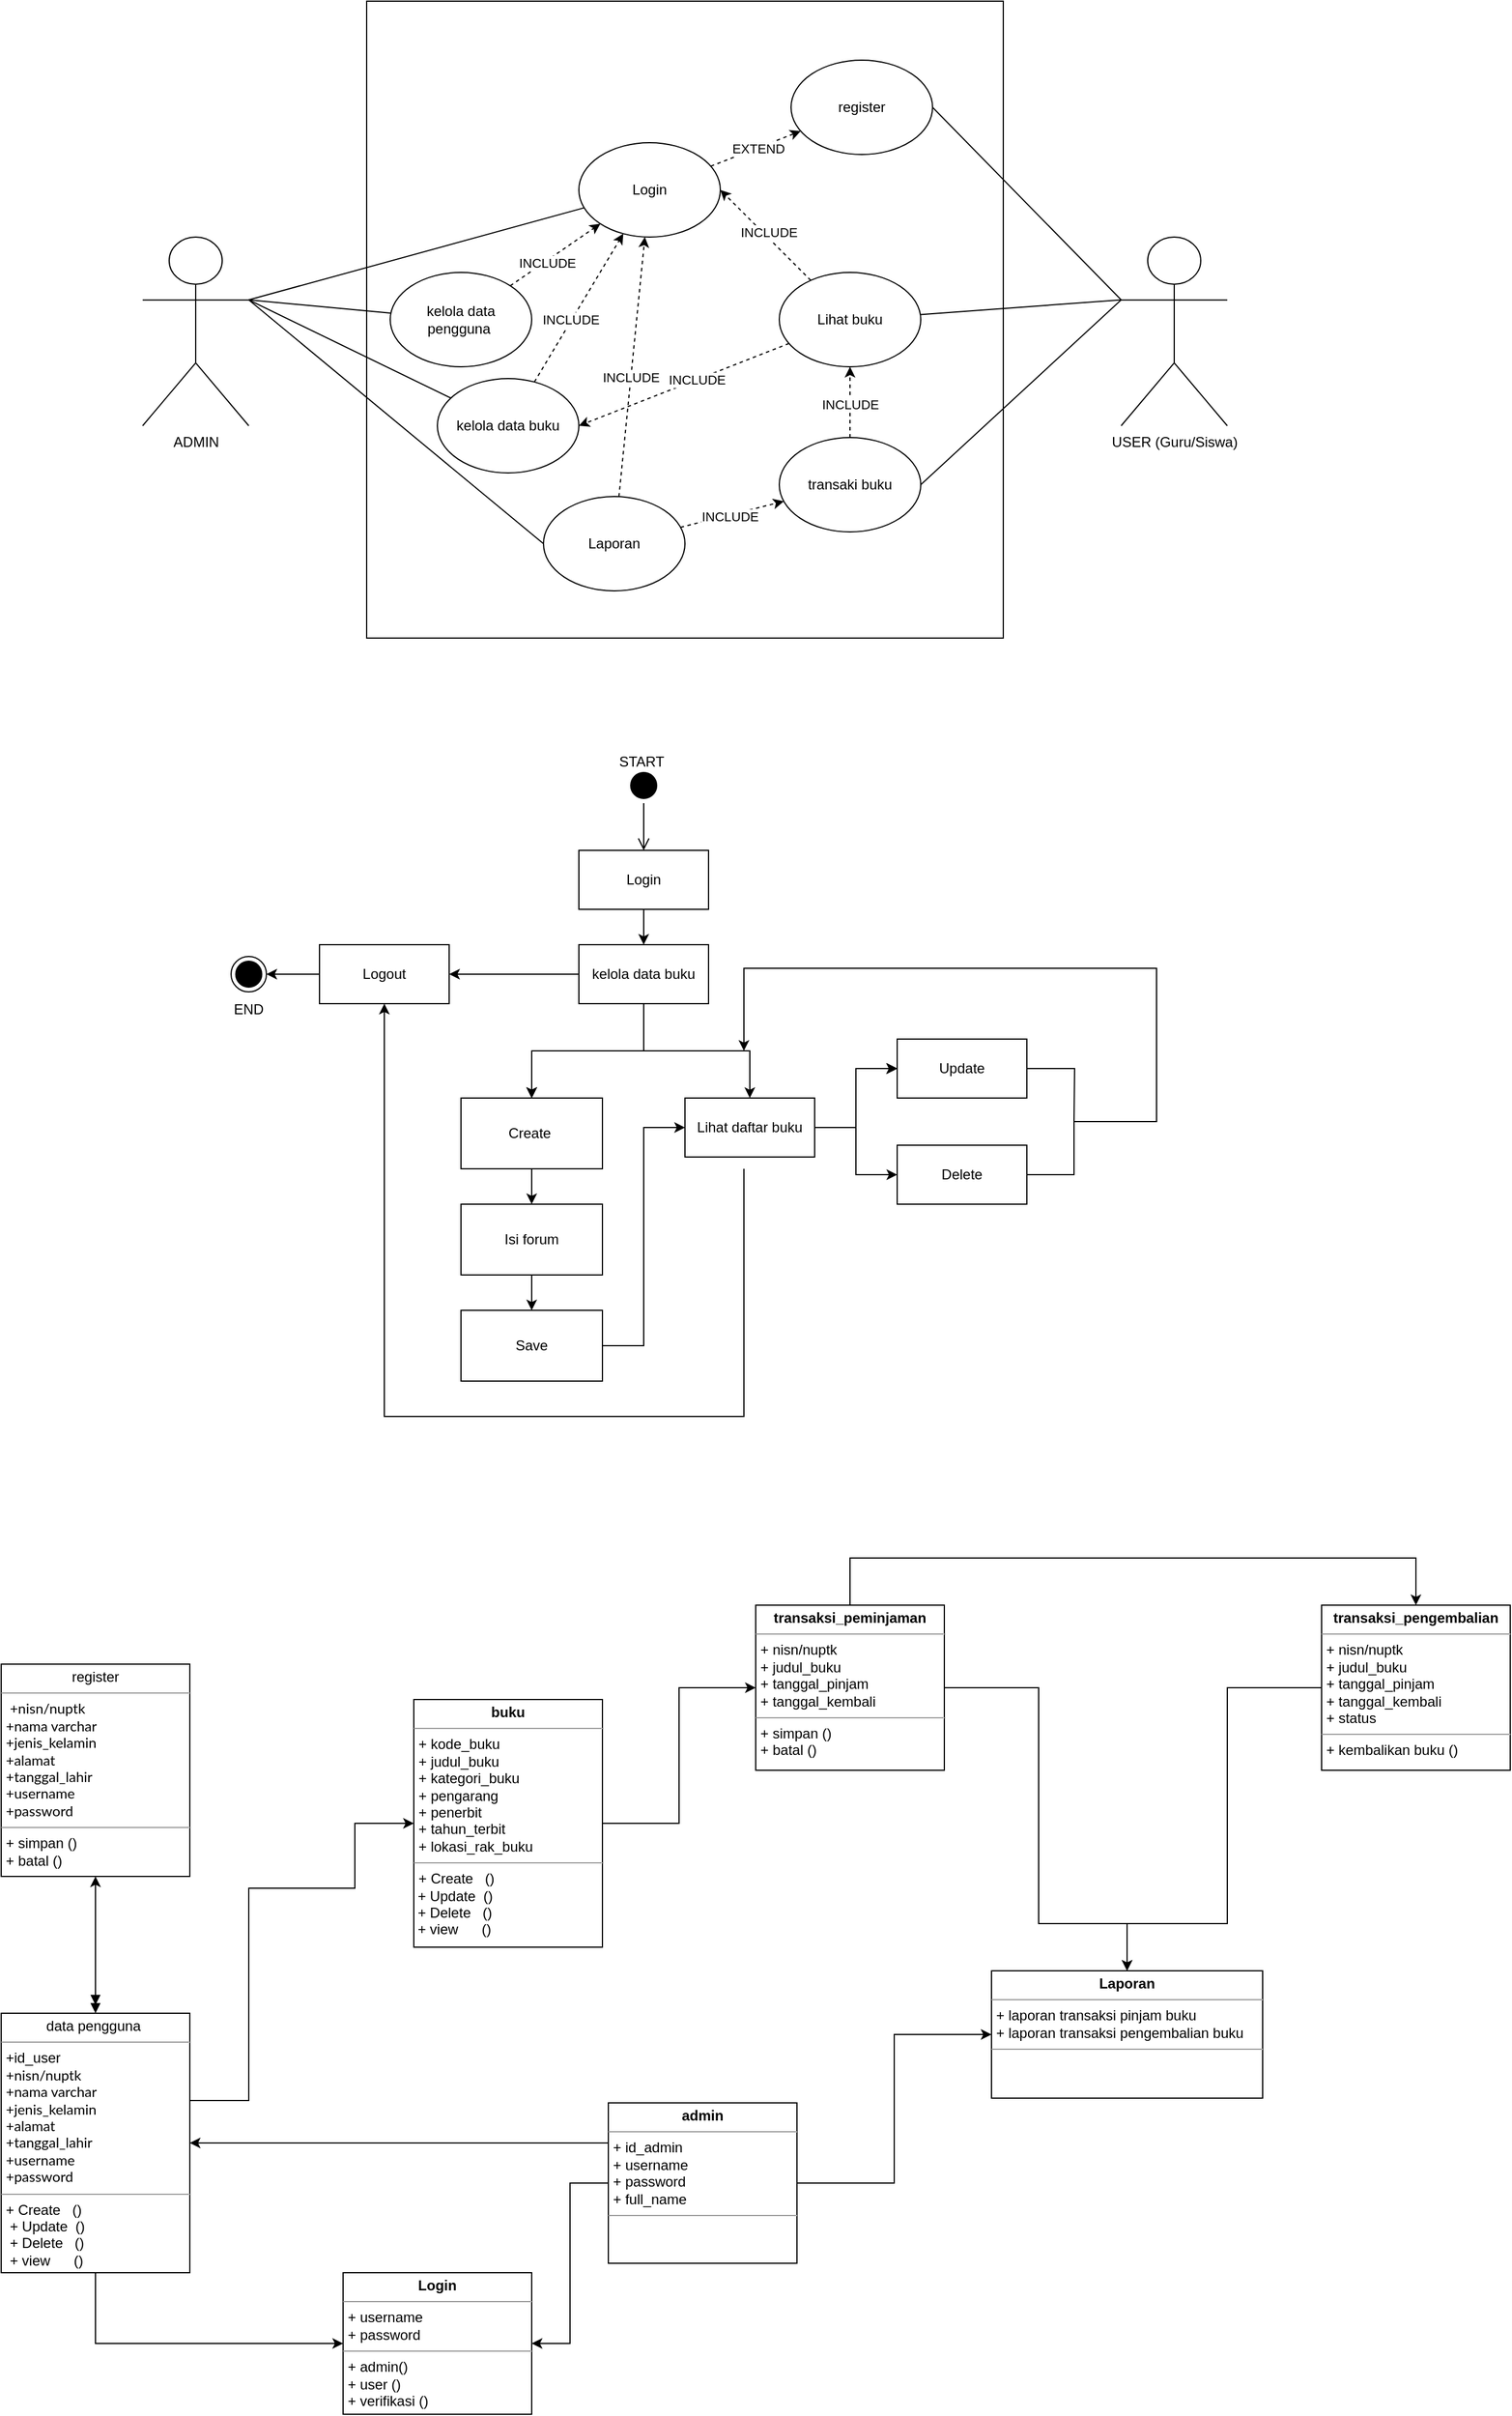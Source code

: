 <mxfile version="22.1.9" type="github">
  <diagram name="Page-1" id="FBOvdjXeOC8ymvFgn-oJ">
    <mxGraphModel dx="3450" dy="2534" grid="1" gridSize="10" guides="1" tooltips="1" connect="1" arrows="1" fold="1" page="1" pageScale="1" pageWidth="850" pageHeight="1100" math="0" shadow="0">
      <root>
        <mxCell id="0" />
        <mxCell id="1" parent="0" />
        <mxCell id="1AeqHyoSisKRmTngoQG4-1" value="" style="whiteSpace=wrap;html=1;aspect=fixed;" parent="1" vertex="1">
          <mxGeometry x="150" y="-200" width="540" height="540" as="geometry" />
        </mxCell>
        <mxCell id="1AeqHyoSisKRmTngoQG4-13" style="rounded=0;orthogonalLoop=1;jettySize=auto;html=1;entryX=1;entryY=0.5;entryDx=0;entryDy=0;endArrow=none;endFill=0;exitX=0;exitY=0.333;exitDx=0;exitDy=0;exitPerimeter=0;" parent="1" source="1AeqHyoSisKRmTngoQG4-3" target="1AeqHyoSisKRmTngoQG4-7" edge="1">
          <mxGeometry relative="1" as="geometry" />
        </mxCell>
        <mxCell id="1AeqHyoSisKRmTngoQG4-14" style="rounded=0;orthogonalLoop=1;jettySize=auto;html=1;endArrow=none;endFill=0;exitX=0;exitY=0.333;exitDx=0;exitDy=0;exitPerimeter=0;" parent="1" source="1AeqHyoSisKRmTngoQG4-3" target="1AeqHyoSisKRmTngoQG4-9" edge="1">
          <mxGeometry relative="1" as="geometry" />
        </mxCell>
        <mxCell id="1AeqHyoSisKRmTngoQG4-15" style="rounded=0;orthogonalLoop=1;jettySize=auto;html=1;entryX=1;entryY=0.5;entryDx=0;entryDy=0;endArrow=none;endFill=0;exitX=0;exitY=0.333;exitDx=0;exitDy=0;exitPerimeter=0;" parent="1" source="1AeqHyoSisKRmTngoQG4-3" target="1AeqHyoSisKRmTngoQG4-12" edge="1">
          <mxGeometry relative="1" as="geometry" />
        </mxCell>
        <mxCell id="1AeqHyoSisKRmTngoQG4-3" value="USER (Guru/Siswa)" style="shape=umlActor;verticalLabelPosition=bottom;verticalAlign=top;html=1;outlineConnect=0;" parent="1" vertex="1">
          <mxGeometry x="790" width="90" height="160" as="geometry" />
        </mxCell>
        <mxCell id="39vOTnn-PA747Jpne2_q-6" style="rounded=0;orthogonalLoop=1;jettySize=auto;html=1;endArrow=none;endFill=0;exitX=1;exitY=0.333;exitDx=0;exitDy=0;exitPerimeter=0;" parent="1" source="1AeqHyoSisKRmTngoQG4-5" target="1AeqHyoSisKRmTngoQG4-6" edge="1">
          <mxGeometry relative="1" as="geometry">
            <mxPoint x="50" y="66" as="sourcePoint" />
          </mxGeometry>
        </mxCell>
        <mxCell id="39vOTnn-PA747Jpne2_q-7" style="rounded=0;orthogonalLoop=1;jettySize=auto;html=1;endArrow=none;endFill=0;exitX=1;exitY=0.333;exitDx=0;exitDy=0;exitPerimeter=0;" parent="1" source="1AeqHyoSisKRmTngoQG4-5" target="1AeqHyoSisKRmTngoQG4-10" edge="1">
          <mxGeometry relative="1" as="geometry">
            <mxPoint x="50" y="70" as="sourcePoint" />
          </mxGeometry>
        </mxCell>
        <mxCell id="39vOTnn-PA747Jpne2_q-8" style="rounded=0;orthogonalLoop=1;jettySize=auto;html=1;endArrow=none;endFill=0;exitX=1;exitY=0.333;exitDx=0;exitDy=0;exitPerimeter=0;" parent="1" source="1AeqHyoSisKRmTngoQG4-5" target="1AeqHyoSisKRmTngoQG4-8" edge="1">
          <mxGeometry relative="1" as="geometry" />
        </mxCell>
        <mxCell id="39vOTnn-PA747Jpne2_q-9" style="rounded=0;orthogonalLoop=1;jettySize=auto;html=1;entryX=0;entryY=0.5;entryDx=0;entryDy=0;endArrow=none;endFill=0;exitX=1;exitY=0.333;exitDx=0;exitDy=0;exitPerimeter=0;" parent="1" source="1AeqHyoSisKRmTngoQG4-5" target="1AeqHyoSisKRmTngoQG4-11" edge="1">
          <mxGeometry relative="1" as="geometry" />
        </mxCell>
        <mxCell id="1AeqHyoSisKRmTngoQG4-5" value="ADMIN" style="shape=umlActor;verticalLabelPosition=bottom;verticalAlign=top;html=1;outlineConnect=0;" parent="1" vertex="1">
          <mxGeometry x="-40" width="90" height="160" as="geometry" />
        </mxCell>
        <mxCell id="39vOTnn-PA747Jpne2_q-10" style="rounded=0;orthogonalLoop=1;jettySize=auto;html=1;dashed=1;" parent="1" source="1AeqHyoSisKRmTngoQG4-6" target="1AeqHyoSisKRmTngoQG4-7" edge="1">
          <mxGeometry relative="1" as="geometry" />
        </mxCell>
        <mxCell id="39vOTnn-PA747Jpne2_q-12" value="EXTEND" style="edgeLabel;html=1;align=center;verticalAlign=middle;resizable=0;points=[];" parent="39vOTnn-PA747Jpne2_q-10" vertex="1" connectable="0">
          <mxGeometry x="0.039" relative="1" as="geometry">
            <mxPoint as="offset" />
          </mxGeometry>
        </mxCell>
        <mxCell id="1AeqHyoSisKRmTngoQG4-6" value="Login" style="ellipse;whiteSpace=wrap;html=1;" parent="1" vertex="1">
          <mxGeometry x="330" y="-80" width="120" height="80" as="geometry" />
        </mxCell>
        <mxCell id="1AeqHyoSisKRmTngoQG4-7" value="register" style="ellipse;whiteSpace=wrap;html=1;" parent="1" vertex="1">
          <mxGeometry x="510" y="-150" width="120" height="80" as="geometry" />
        </mxCell>
        <mxCell id="39vOTnn-PA747Jpne2_q-3" style="rounded=0;orthogonalLoop=1;jettySize=auto;html=1;dashed=1;" parent="1" source="1AeqHyoSisKRmTngoQG4-8" target="1AeqHyoSisKRmTngoQG4-6" edge="1">
          <mxGeometry relative="1" as="geometry" />
        </mxCell>
        <mxCell id="39vOTnn-PA747Jpne2_q-17" value="INCLUDE" style="edgeLabel;html=1;align=center;verticalAlign=middle;resizable=0;points=[];" parent="39vOTnn-PA747Jpne2_q-3" vertex="1" connectable="0">
          <mxGeometry x="-0.169" y="1" relative="1" as="geometry">
            <mxPoint as="offset" />
          </mxGeometry>
        </mxCell>
        <mxCell id="1AeqHyoSisKRmTngoQG4-8" value="kelola data buku" style="ellipse;whiteSpace=wrap;html=1;" parent="1" vertex="1">
          <mxGeometry x="210" y="120" width="120" height="80" as="geometry" />
        </mxCell>
        <mxCell id="39vOTnn-PA747Jpne2_q-11" style="rounded=0;orthogonalLoop=1;jettySize=auto;html=1;entryX=1;entryY=0.5;entryDx=0;entryDy=0;dashed=1;" parent="1" source="1AeqHyoSisKRmTngoQG4-9" target="1AeqHyoSisKRmTngoQG4-6" edge="1">
          <mxGeometry relative="1" as="geometry" />
        </mxCell>
        <mxCell id="39vOTnn-PA747Jpne2_q-15" value="INCLUDE" style="edgeLabel;html=1;align=center;verticalAlign=middle;resizable=0;points=[];" parent="39vOTnn-PA747Jpne2_q-11" vertex="1" connectable="0">
          <mxGeometry x="0.001" y="-4" relative="1" as="geometry">
            <mxPoint as="offset" />
          </mxGeometry>
        </mxCell>
        <mxCell id="39vOTnn-PA747Jpne2_q-46" style="rounded=0;orthogonalLoop=1;jettySize=auto;html=1;entryX=1;entryY=0.5;entryDx=0;entryDy=0;dashed=1;" parent="1" source="1AeqHyoSisKRmTngoQG4-9" target="1AeqHyoSisKRmTngoQG4-8" edge="1">
          <mxGeometry relative="1" as="geometry" />
        </mxCell>
        <mxCell id="39vOTnn-PA747Jpne2_q-47" value="INCLUDE" style="edgeLabel;html=1;align=center;verticalAlign=middle;resizable=0;points=[];" parent="39vOTnn-PA747Jpne2_q-46" vertex="1" connectable="0">
          <mxGeometry x="-0.127" relative="1" as="geometry">
            <mxPoint x="-1" as="offset" />
          </mxGeometry>
        </mxCell>
        <mxCell id="1AeqHyoSisKRmTngoQG4-9" value="Lihat buku" style="ellipse;whiteSpace=wrap;html=1;" parent="1" vertex="1">
          <mxGeometry x="500" y="30" width="120" height="80" as="geometry" />
        </mxCell>
        <mxCell id="39vOTnn-PA747Jpne2_q-2" style="rounded=0;orthogonalLoop=1;jettySize=auto;html=1;dashed=1;" parent="1" source="1AeqHyoSisKRmTngoQG4-10" target="1AeqHyoSisKRmTngoQG4-6" edge="1">
          <mxGeometry relative="1" as="geometry" />
        </mxCell>
        <mxCell id="39vOTnn-PA747Jpne2_q-16" value="INCLUDE" style="edgeLabel;html=1;align=center;verticalAlign=middle;resizable=0;points=[];" parent="39vOTnn-PA747Jpne2_q-2" vertex="1" connectable="0">
          <mxGeometry x="-0.209" y="-1" relative="1" as="geometry">
            <mxPoint as="offset" />
          </mxGeometry>
        </mxCell>
        <mxCell id="1AeqHyoSisKRmTngoQG4-10" value="kelola data pengguna&amp;nbsp;" style="ellipse;whiteSpace=wrap;html=1;" parent="1" vertex="1">
          <mxGeometry x="170" y="30" width="120" height="80" as="geometry" />
        </mxCell>
        <mxCell id="39vOTnn-PA747Jpne2_q-1" style="rounded=0;orthogonalLoop=1;jettySize=auto;html=1;dashed=1;" parent="1" source="1AeqHyoSisKRmTngoQG4-11" target="1AeqHyoSisKRmTngoQG4-12" edge="1">
          <mxGeometry relative="1" as="geometry" />
        </mxCell>
        <mxCell id="39vOTnn-PA747Jpne2_q-14" value="INCLUDE" style="edgeLabel;html=1;align=center;verticalAlign=middle;resizable=0;points=[];" parent="39vOTnn-PA747Jpne2_q-1" vertex="1" connectable="0">
          <mxGeometry x="-0.059" y="-1" relative="1" as="geometry">
            <mxPoint as="offset" />
          </mxGeometry>
        </mxCell>
        <mxCell id="39vOTnn-PA747Jpne2_q-4" style="rounded=0;orthogonalLoop=1;jettySize=auto;html=1;dashed=1;" parent="1" source="1AeqHyoSisKRmTngoQG4-11" target="1AeqHyoSisKRmTngoQG4-6" edge="1">
          <mxGeometry relative="1" as="geometry" />
        </mxCell>
        <mxCell id="39vOTnn-PA747Jpne2_q-18" value="INCLUDE" style="edgeLabel;html=1;align=center;verticalAlign=middle;resizable=0;points=[];" parent="39vOTnn-PA747Jpne2_q-4" vertex="1" connectable="0">
          <mxGeometry x="-0.079" relative="1" as="geometry">
            <mxPoint as="offset" />
          </mxGeometry>
        </mxCell>
        <mxCell id="1AeqHyoSisKRmTngoQG4-11" value="Laporan" style="ellipse;whiteSpace=wrap;html=1;" parent="1" vertex="1">
          <mxGeometry x="300" y="220" width="120" height="80" as="geometry" />
        </mxCell>
        <mxCell id="39vOTnn-PA747Jpne2_q-5" style="edgeStyle=orthogonalEdgeStyle;rounded=0;orthogonalLoop=1;jettySize=auto;html=1;dashed=1;" parent="1" source="1AeqHyoSisKRmTngoQG4-12" target="1AeqHyoSisKRmTngoQG4-9" edge="1">
          <mxGeometry relative="1" as="geometry" />
        </mxCell>
        <mxCell id="39vOTnn-PA747Jpne2_q-13" value="INCLUDE" style="edgeLabel;html=1;align=center;verticalAlign=middle;resizable=0;points=[];" parent="39vOTnn-PA747Jpne2_q-5" vertex="1" connectable="0">
          <mxGeometry x="-0.066" relative="1" as="geometry">
            <mxPoint as="offset" />
          </mxGeometry>
        </mxCell>
        <mxCell id="1AeqHyoSisKRmTngoQG4-12" value="transaki buku" style="ellipse;whiteSpace=wrap;html=1;" parent="1" vertex="1">
          <mxGeometry x="500" y="170" width="120" height="80" as="geometry" />
        </mxCell>
        <mxCell id="0IWNfZdjbh9IQrucWqWw-1" value="" style="ellipse;html=1;shape=startState;fillColor=#000000;strokeColor=#000000;" parent="1" vertex="1">
          <mxGeometry x="370" y="450" width="30" height="30" as="geometry" />
        </mxCell>
        <mxCell id="0IWNfZdjbh9IQrucWqWw-2" value="" style="edgeStyle=orthogonalEdgeStyle;html=1;verticalAlign=bottom;endArrow=open;endSize=8;strokeColor=#000000;rounded=0;entryX=0.5;entryY=0;entryDx=0;entryDy=0;" parent="1" source="0IWNfZdjbh9IQrucWqWw-1" target="0IWNfZdjbh9IQrucWqWw-3" edge="1">
          <mxGeometry relative="1" as="geometry">
            <mxPoint x="385" y="540" as="targetPoint" />
          </mxGeometry>
        </mxCell>
        <mxCell id="0IWNfZdjbh9IQrucWqWw-5" value="" style="edgeStyle=orthogonalEdgeStyle;rounded=0;orthogonalLoop=1;jettySize=auto;html=1;" parent="1" source="0IWNfZdjbh9IQrucWqWw-3" target="0IWNfZdjbh9IQrucWqWw-4" edge="1">
          <mxGeometry relative="1" as="geometry" />
        </mxCell>
        <mxCell id="0IWNfZdjbh9IQrucWqWw-3" value="Login" style="html=1;whiteSpace=wrap;" parent="1" vertex="1">
          <mxGeometry x="330" y="520" width="110" height="50" as="geometry" />
        </mxCell>
        <mxCell id="0IWNfZdjbh9IQrucWqWw-7" value="" style="edgeStyle=orthogonalEdgeStyle;rounded=0;orthogonalLoop=1;jettySize=auto;html=1;" parent="1" source="0IWNfZdjbh9IQrucWqWw-4" target="0IWNfZdjbh9IQrucWqWw-6" edge="1">
          <mxGeometry relative="1" as="geometry" />
        </mxCell>
        <mxCell id="0IWNfZdjbh9IQrucWqWw-13" value="" style="edgeStyle=orthogonalEdgeStyle;rounded=0;orthogonalLoop=1;jettySize=auto;html=1;" parent="1" source="0IWNfZdjbh9IQrucWqWw-4" target="0IWNfZdjbh9IQrucWqWw-6" edge="1">
          <mxGeometry relative="1" as="geometry" />
        </mxCell>
        <mxCell id="0IWNfZdjbh9IQrucWqWw-14" value="" style="edgeStyle=orthogonalEdgeStyle;rounded=0;orthogonalLoop=1;jettySize=auto;html=1;" parent="1" source="0IWNfZdjbh9IQrucWqWw-4" target="0IWNfZdjbh9IQrucWqWw-6" edge="1">
          <mxGeometry relative="1" as="geometry" />
        </mxCell>
        <mxCell id="0IWNfZdjbh9IQrucWqWw-18" value="" style="edgeStyle=orthogonalEdgeStyle;rounded=0;orthogonalLoop=1;jettySize=auto;html=1;" parent="1" source="0IWNfZdjbh9IQrucWqWw-4" target="0IWNfZdjbh9IQrucWqWw-17" edge="1">
          <mxGeometry relative="1" as="geometry" />
        </mxCell>
        <mxCell id="0IWNfZdjbh9IQrucWqWw-34" style="edgeStyle=orthogonalEdgeStyle;rounded=0;orthogonalLoop=1;jettySize=auto;html=1;" parent="1" source="0IWNfZdjbh9IQrucWqWw-4" target="0IWNfZdjbh9IQrucWqWw-33" edge="1">
          <mxGeometry relative="1" as="geometry" />
        </mxCell>
        <mxCell id="0IWNfZdjbh9IQrucWqWw-4" value="kelola data buku" style="html=1;whiteSpace=wrap;" parent="1" vertex="1">
          <mxGeometry x="330" y="600" width="110" height="50" as="geometry" />
        </mxCell>
        <mxCell id="0IWNfZdjbh9IQrucWqWw-9" value="" style="edgeStyle=orthogonalEdgeStyle;rounded=0;orthogonalLoop=1;jettySize=auto;html=1;" parent="1" source="0IWNfZdjbh9IQrucWqWw-6" target="0IWNfZdjbh9IQrucWqWw-8" edge="1">
          <mxGeometry relative="1" as="geometry" />
        </mxCell>
        <mxCell id="0IWNfZdjbh9IQrucWqWw-6" value="Create&amp;nbsp;" style="whiteSpace=wrap;html=1;" parent="1" vertex="1">
          <mxGeometry x="230" y="730" width="120" height="60" as="geometry" />
        </mxCell>
        <mxCell id="0IWNfZdjbh9IQrucWqWw-11" value="" style="edgeStyle=orthogonalEdgeStyle;rounded=0;orthogonalLoop=1;jettySize=auto;html=1;" parent="1" source="0IWNfZdjbh9IQrucWqWw-8" target="0IWNfZdjbh9IQrucWqWw-10" edge="1">
          <mxGeometry relative="1" as="geometry" />
        </mxCell>
        <mxCell id="0IWNfZdjbh9IQrucWqWw-8" value="Isi forum" style="whiteSpace=wrap;html=1;" parent="1" vertex="1">
          <mxGeometry x="230" y="820" width="120" height="60" as="geometry" />
        </mxCell>
        <mxCell id="0IWNfZdjbh9IQrucWqWw-19" style="edgeStyle=orthogonalEdgeStyle;rounded=0;orthogonalLoop=1;jettySize=auto;html=1;entryX=0;entryY=0.5;entryDx=0;entryDy=0;" parent="1" source="0IWNfZdjbh9IQrucWqWw-10" target="0IWNfZdjbh9IQrucWqWw-17" edge="1">
          <mxGeometry relative="1" as="geometry" />
        </mxCell>
        <mxCell id="0IWNfZdjbh9IQrucWqWw-10" value="Save" style="whiteSpace=wrap;html=1;" parent="1" vertex="1">
          <mxGeometry x="230" y="910" width="120" height="60" as="geometry" />
        </mxCell>
        <mxCell id="0IWNfZdjbh9IQrucWqWw-21" value="" style="edgeStyle=orthogonalEdgeStyle;rounded=0;orthogonalLoop=1;jettySize=auto;html=1;" parent="1" source="0IWNfZdjbh9IQrucWqWw-17" target="0IWNfZdjbh9IQrucWqWw-20" edge="1">
          <mxGeometry relative="1" as="geometry" />
        </mxCell>
        <mxCell id="0IWNfZdjbh9IQrucWqWw-22" value="" style="edgeStyle=orthogonalEdgeStyle;rounded=0;orthogonalLoop=1;jettySize=auto;html=1;" parent="1" source="0IWNfZdjbh9IQrucWqWw-17" target="0IWNfZdjbh9IQrucWqWw-20" edge="1">
          <mxGeometry relative="1" as="geometry" />
        </mxCell>
        <mxCell id="0IWNfZdjbh9IQrucWqWw-23" value="" style="edgeStyle=orthogonalEdgeStyle;rounded=0;orthogonalLoop=1;jettySize=auto;html=1;" parent="1" source="0IWNfZdjbh9IQrucWqWw-17" target="0IWNfZdjbh9IQrucWqWw-20" edge="1">
          <mxGeometry relative="1" as="geometry" />
        </mxCell>
        <mxCell id="0IWNfZdjbh9IQrucWqWw-24" value="" style="edgeStyle=orthogonalEdgeStyle;rounded=0;orthogonalLoop=1;jettySize=auto;html=1;" parent="1" source="0IWNfZdjbh9IQrucWqWw-17" target="0IWNfZdjbh9IQrucWqWw-20" edge="1">
          <mxGeometry relative="1" as="geometry" />
        </mxCell>
        <mxCell id="0IWNfZdjbh9IQrucWqWw-26" value="" style="edgeStyle=orthogonalEdgeStyle;rounded=0;orthogonalLoop=1;jettySize=auto;html=1;" parent="1" source="0IWNfZdjbh9IQrucWqWw-17" target="0IWNfZdjbh9IQrucWqWw-25" edge="1">
          <mxGeometry relative="1" as="geometry" />
        </mxCell>
        <mxCell id="0IWNfZdjbh9IQrucWqWw-35" style="edgeStyle=orthogonalEdgeStyle;rounded=0;orthogonalLoop=1;jettySize=auto;html=1;entryX=0.5;entryY=1;entryDx=0;entryDy=0;" parent="1" target="0IWNfZdjbh9IQrucWqWw-33" edge="1">
          <mxGeometry relative="1" as="geometry">
            <mxPoint x="470" y="790" as="sourcePoint" />
            <mxPoint x="160" y="660" as="targetPoint" />
            <Array as="points">
              <mxPoint x="470" y="1000" />
              <mxPoint x="165" y="1000" />
            </Array>
          </mxGeometry>
        </mxCell>
        <mxCell id="0IWNfZdjbh9IQrucWqWw-17" value="Lihat daftar buku" style="html=1;whiteSpace=wrap;" parent="1" vertex="1">
          <mxGeometry x="420" y="730" width="110" height="50" as="geometry" />
        </mxCell>
        <mxCell id="0IWNfZdjbh9IQrucWqWw-20" value="Update" style="html=1;whiteSpace=wrap;" parent="1" vertex="1">
          <mxGeometry x="600" y="680" width="110" height="50" as="geometry" />
        </mxCell>
        <mxCell id="0IWNfZdjbh9IQrucWqWw-25" value="Delete" style="html=1;whiteSpace=wrap;" parent="1" vertex="1">
          <mxGeometry x="600" y="770" width="110" height="50" as="geometry" />
        </mxCell>
        <mxCell id="0IWNfZdjbh9IQrucWqWw-44" style="edgeStyle=orthogonalEdgeStyle;rounded=0;orthogonalLoop=1;jettySize=auto;html=1;entryX=1;entryY=0.5;entryDx=0;entryDy=0;" parent="1" source="0IWNfZdjbh9IQrucWqWw-33" target="0IWNfZdjbh9IQrucWqWw-43" edge="1">
          <mxGeometry relative="1" as="geometry" />
        </mxCell>
        <mxCell id="0IWNfZdjbh9IQrucWqWw-33" value="Logout" style="html=1;whiteSpace=wrap;" parent="1" vertex="1">
          <mxGeometry x="110" y="600" width="110" height="50" as="geometry" />
        </mxCell>
        <mxCell id="0IWNfZdjbh9IQrucWqWw-43" value="" style="ellipse;html=1;shape=endState;fillColor=#000000;strokeColor=#000000;" parent="1" vertex="1">
          <mxGeometry x="35" y="610" width="30" height="30" as="geometry" />
        </mxCell>
        <mxCell id="0IWNfZdjbh9IQrucWqWw-47" value="END" style="text;html=1;strokeColor=none;fillColor=none;align=center;verticalAlign=middle;whiteSpace=wrap;rounded=0;" parent="1" vertex="1">
          <mxGeometry x="20" y="640" width="60" height="30" as="geometry" />
        </mxCell>
        <mxCell id="0IWNfZdjbh9IQrucWqWw-48" value="START&amp;nbsp;" style="text;html=1;strokeColor=none;fillColor=none;align=center;verticalAlign=middle;whiteSpace=wrap;rounded=0;" parent="1" vertex="1">
          <mxGeometry x="355" y="430" width="60" height="30" as="geometry" />
        </mxCell>
        <mxCell id="0IWNfZdjbh9IQrucWqWw-51" value="" style="group" parent="1" vertex="1" connectable="0">
          <mxGeometry x="470" y="620" width="350" height="175" as="geometry" />
        </mxCell>
        <mxCell id="0IWNfZdjbh9IQrucWqWw-29" style="edgeStyle=orthogonalEdgeStyle;rounded=0;orthogonalLoop=1;jettySize=auto;html=1;endArrow=none;endFill=0;" parent="0IWNfZdjbh9IQrucWqWw-51" source="0IWNfZdjbh9IQrucWqWw-20" edge="1">
          <mxGeometry relative="1" as="geometry">
            <mxPoint x="280" y="130" as="targetPoint" />
          </mxGeometry>
        </mxCell>
        <mxCell id="0IWNfZdjbh9IQrucWqWw-28" style="edgeStyle=orthogonalEdgeStyle;rounded=0;orthogonalLoop=1;jettySize=auto;html=1;exitX=1;exitY=0.5;exitDx=0;exitDy=0;" parent="0IWNfZdjbh9IQrucWqWw-51" source="0IWNfZdjbh9IQrucWqWw-25" edge="1">
          <mxGeometry relative="1" as="geometry">
            <mxPoint y="70" as="targetPoint" />
            <mxPoint x="250" y="175" as="sourcePoint" />
            <Array as="points">
              <mxPoint x="280" y="175" />
              <mxPoint x="280" y="130" />
              <mxPoint x="350" y="130" />
              <mxPoint x="350" />
              <mxPoint />
            </Array>
          </mxGeometry>
        </mxCell>
        <mxCell id="ewHiKj8pqs3cwvkXksv5-8" style="edgeStyle=orthogonalEdgeStyle;rounded=0;orthogonalLoop=1;jettySize=auto;html=1;entryX=0;entryY=0.5;entryDx=0;entryDy=0;" edge="1" parent="1" source="POa5bkDcR4GHroZdBQLI-1" target="ewHiKj8pqs3cwvkXksv5-2">
          <mxGeometry relative="1" as="geometry" />
        </mxCell>
        <mxCell id="POa5bkDcR4GHroZdBQLI-1" value="&lt;p style=&quot;margin:0px;margin-top:4px;text-align:center;&quot;&gt;&lt;b&gt;buku&lt;/b&gt;&lt;/p&gt;&lt;hr size=&quot;1&quot;&gt;&lt;p style=&quot;margin:0px;margin-left:4px;&quot;&gt;+ kode_buku&lt;/p&gt;&lt;p style=&quot;margin:0px;margin-left:4px;&quot;&gt;+ judul_buku&lt;/p&gt;&lt;p style=&quot;margin:0px;margin-left:4px;&quot;&gt;+ kategori_buku&lt;/p&gt;&lt;p style=&quot;margin:0px;margin-left:4px;&quot;&gt;+ pengarang&amp;nbsp;&lt;/p&gt;&lt;p style=&quot;margin:0px;margin-left:4px;&quot;&gt;+ penerbit&lt;/p&gt;&lt;p style=&quot;margin:0px;margin-left:4px;&quot;&gt;+ tahun_terbit&lt;/p&gt;&lt;p style=&quot;margin:0px;margin-left:4px;&quot;&gt;+ lokasi_rak_buku&lt;/p&gt;&lt;hr size=&quot;1&quot;&gt;&lt;p style=&quot;margin:0px;margin-left:4px;&quot;&gt;+ Create&amp;nbsp; &amp;nbsp;()&lt;/p&gt;&amp;nbsp;+ Update&amp;nbsp; ()&lt;br&gt;&lt;span style=&quot;background-color: initial;&quot;&gt;&amp;nbsp;+ Delete&amp;nbsp; &amp;nbsp;()&lt;br&gt;&amp;nbsp;+ view&amp;nbsp; &amp;nbsp; &amp;nbsp; ()&lt;br&gt;&lt;/span&gt;" style="verticalAlign=top;align=left;overflow=fill;fontSize=12;fontFamily=Helvetica;html=1;whiteSpace=wrap;" parent="1" vertex="1">
          <mxGeometry x="190" y="1240" width="160" height="210" as="geometry" />
        </mxCell>
        <mxCell id="POa5bkDcR4GHroZdBQLI-4" value="&lt;p style=&quot;margin:0px;margin-top:4px;text-align:center;&quot;&gt;&lt;b&gt;Laporan&lt;/b&gt;&lt;/p&gt;&lt;hr size=&quot;1&quot;&gt;&lt;p style=&quot;margin:0px;margin-left:4px;&quot;&gt;&lt;span style=&quot;background-color: initial;&quot;&gt;+ laporan transaksi pinjam buku&lt;/span&gt;&lt;br&gt;&lt;/p&gt;&lt;p style=&quot;margin:0px;margin-left:4px;&quot;&gt;+ laporan transaksi pengembalian buku&lt;/p&gt;&lt;hr size=&quot;1&quot;&gt;&lt;p style=&quot;margin:0px;margin-left:4px;&quot;&gt;&lt;br&gt;&lt;/p&gt;&lt;span style=&quot;background-color: initial;&quot;&gt;&lt;br&gt;&lt;/span&gt;" style="verticalAlign=top;align=left;overflow=fill;fontSize=12;fontFamily=Helvetica;html=1;whiteSpace=wrap;" parent="1" vertex="1">
          <mxGeometry x="680" y="1470" width="230" height="108" as="geometry" />
        </mxCell>
        <mxCell id="POa5bkDcR4GHroZdBQLI-11" style="edgeStyle=orthogonalEdgeStyle;rounded=0;orthogonalLoop=1;jettySize=auto;html=1;entryX=0;entryY=0.5;entryDx=0;entryDy=0;exitX=0.5;exitY=1;exitDx=0;exitDy=0;" parent="1" source="POa5bkDcR4GHroZdBQLI-5" target="POa5bkDcR4GHroZdBQLI-7" edge="1">
          <mxGeometry relative="1" as="geometry" />
        </mxCell>
        <mxCell id="ewHiKj8pqs3cwvkXksv5-7" style="edgeStyle=orthogonalEdgeStyle;rounded=0;orthogonalLoop=1;jettySize=auto;html=1;entryX=0;entryY=0.5;entryDx=0;entryDy=0;" edge="1" parent="1" source="POa5bkDcR4GHroZdBQLI-5" target="POa5bkDcR4GHroZdBQLI-1">
          <mxGeometry relative="1" as="geometry">
            <Array as="points">
              <mxPoint x="50" y="1580" />
              <mxPoint x="50" y="1400" />
              <mxPoint x="140" y="1400" />
              <mxPoint x="140" y="1345" />
            </Array>
          </mxGeometry>
        </mxCell>
        <mxCell id="POa5bkDcR4GHroZdBQLI-5" value="&lt;p style=&quot;margin: 4px 0px 0px; text-align: center;&quot;&gt;&lt;font style=&quot;font-size: 12px;&quot;&gt;data pengguna&amp;nbsp;&lt;/font&gt;&lt;/p&gt;&lt;hr style=&quot;&quot; size=&quot;1&quot;&gt;&lt;p style=&quot;margin: 0px 0px 0px 4px;&quot;&gt;&lt;font style=&quot;font-size: 12px;&quot;&gt;&lt;font style=&quot;font-size: 12px;&quot;&gt;+id_user&amp;nbsp;&lt;br style=&quot;font-family: lato, &amp;quot;helvetica neue&amp;quot;, Helvetica, Arial, sans-serif; background-color: rgb(255, 255, 255);&quot;&gt;&lt;span style=&quot;font-family: lato, &amp;quot;helvetica neue&amp;quot;, Helvetica, Arial, sans-serif; background-color: rgb(255, 255, 255);&quot;&gt;+nisn/nuptk&lt;/span&gt;&lt;br style=&quot;font-family: lato, &amp;quot;helvetica neue&amp;quot;, Helvetica, Arial, sans-serif; background-color: rgb(255, 255, 255);&quot;&gt;&lt;span style=&quot;font-family: lato, &amp;quot;helvetica neue&amp;quot;, Helvetica, Arial, sans-serif; background-color: rgb(255, 255, 255);&quot;&gt;+nama varchar&lt;/span&gt;&lt;br style=&quot;font-family: lato, &amp;quot;helvetica neue&amp;quot;, Helvetica, Arial, sans-serif; background-color: rgb(255, 255, 255);&quot;&gt;&lt;span style=&quot;font-family: lato, &amp;quot;helvetica neue&amp;quot;, Helvetica, Arial, sans-serif; background-color: rgb(255, 255, 255);&quot;&gt;+jenis_kelamin&lt;/span&gt;&lt;br style=&quot;font-family: lato, &amp;quot;helvetica neue&amp;quot;, Helvetica, Arial, sans-serif; background-color: rgb(255, 255, 255);&quot;&gt;&lt;span style=&quot;font-family: lato, &amp;quot;helvetica neue&amp;quot;, Helvetica, Arial, sans-serif; background-color: rgb(255, 255, 255);&quot;&gt;+alamat&lt;/span&gt;&lt;br style=&quot;font-family: lato, &amp;quot;helvetica neue&amp;quot;, Helvetica, Arial, sans-serif; background-color: rgb(255, 255, 255);&quot;&gt;&lt;span style=&quot;font-family: lato, &amp;quot;helvetica neue&amp;quot;, Helvetica, Arial, sans-serif; background-color: rgb(255, 255, 255);&quot;&gt;+tanggal_lahir&amp;nbsp;&lt;/span&gt;&lt;br style=&quot;font-family: lato, &amp;quot;helvetica neue&amp;quot;, Helvetica, Arial, sans-serif; background-color: rgb(255, 255, 255);&quot;&gt;&lt;span style=&quot;font-family: lato, &amp;quot;helvetica neue&amp;quot;, Helvetica, Arial, sans-serif; background-color: rgb(255, 255, 255);&quot;&gt;+username&amp;nbsp;&lt;/span&gt;&lt;br style=&quot;font-family: lato, &amp;quot;helvetica neue&amp;quot;, Helvetica, Arial, sans-serif; background-color: rgb(255, 255, 255);&quot;&gt;&lt;span style=&quot;font-family: lato, &amp;quot;helvetica neue&amp;quot;, Helvetica, Arial, sans-serif; background-color: rgb(255, 255, 255);&quot;&gt;+password&lt;/span&gt;&lt;/font&gt;&lt;br&gt;&lt;/font&gt;&lt;/p&gt;&lt;hr style=&quot;&quot; size=&quot;1&quot;&gt;&lt;p style=&quot;border-color: var(--border-color); margin: 0px 0px 0px 4px;&quot;&gt;&lt;font style=&quot;font-size: 12px;&quot;&gt;+ Create&amp;nbsp; &amp;nbsp;()&lt;/font&gt;&lt;/p&gt;&lt;p style=&quot;margin: 0px 0px 0px 4px;&quot;&gt;&lt;font style=&quot;font-size: 12px;&quot;&gt;&amp;nbsp;+ Update&amp;nbsp; ()&lt;br style=&quot;border-color: var(--border-color);&quot;&gt;&amp;nbsp;+ Delete&amp;nbsp; &amp;nbsp;()&lt;br style=&quot;border-color: var(--border-color);&quot;&gt;&amp;nbsp;+ view&amp;nbsp; &amp;nbsp; &amp;nbsp; ()&lt;br&gt;&lt;/font&gt;&lt;/p&gt;&lt;span style=&quot;background-color: initial;&quot;&gt;&lt;br&gt;&lt;/span&gt;" style="verticalAlign=top;align=left;overflow=fill;fontSize=12;fontFamily=Helvetica;html=1;whiteSpace=wrap;" parent="1" vertex="1">
          <mxGeometry x="-160" y="1506" width="160" height="220" as="geometry" />
        </mxCell>
        <mxCell id="POa5bkDcR4GHroZdBQLI-10" style="edgeStyle=orthogonalEdgeStyle;rounded=0;orthogonalLoop=1;jettySize=auto;html=1;entryX=1;entryY=0.5;entryDx=0;entryDy=0;" parent="1" source="POa5bkDcR4GHroZdBQLI-6" target="POa5bkDcR4GHroZdBQLI-7" edge="1">
          <mxGeometry relative="1" as="geometry" />
        </mxCell>
        <mxCell id="POa5bkDcR4GHroZdBQLI-13" style="edgeStyle=orthogonalEdgeStyle;rounded=0;orthogonalLoop=1;jettySize=auto;html=1;exitX=0;exitY=0.5;exitDx=0;exitDy=0;entryX=1;entryY=0.5;entryDx=0;entryDy=0;" parent="1" source="POa5bkDcR4GHroZdBQLI-6" target="POa5bkDcR4GHroZdBQLI-5" edge="1">
          <mxGeometry relative="1" as="geometry">
            <Array as="points">
              <mxPoint x="220" y="1616" />
              <mxPoint x="220" y="1616" />
            </Array>
          </mxGeometry>
        </mxCell>
        <mxCell id="POa5bkDcR4GHroZdBQLI-14" style="edgeStyle=orthogonalEdgeStyle;rounded=0;orthogonalLoop=1;jettySize=auto;html=1;entryX=0;entryY=0.5;entryDx=0;entryDy=0;" parent="1" source="POa5bkDcR4GHroZdBQLI-6" target="POa5bkDcR4GHroZdBQLI-4" edge="1">
          <mxGeometry relative="1" as="geometry" />
        </mxCell>
        <mxCell id="POa5bkDcR4GHroZdBQLI-6" value="&lt;p style=&quot;margin:0px;margin-top:4px;text-align:center;&quot;&gt;&lt;b&gt;admin&lt;/b&gt;&lt;/p&gt;&lt;hr size=&quot;1&quot;&gt;&lt;p style=&quot;margin:0px;margin-left:4px;&quot;&gt;+ id_admin&lt;/p&gt;&lt;p style=&quot;margin:0px;margin-left:4px;&quot;&gt;+ username&amp;nbsp;&lt;/p&gt;&lt;p style=&quot;margin:0px;margin-left:4px;&quot;&gt;+ password&amp;nbsp;&lt;/p&gt;&lt;p style=&quot;margin:0px;margin-left:4px;&quot;&gt;+ full_name&lt;/p&gt;&lt;hr size=&quot;1&quot;&gt;&lt;p style=&quot;margin:0px;margin-left:4px;&quot;&gt;&lt;br&gt;&lt;/p&gt;&lt;span style=&quot;background-color: initial;&quot;&gt;&lt;br&gt;&lt;/span&gt;" style="verticalAlign=top;align=left;overflow=fill;fontSize=12;fontFamily=Helvetica;html=1;whiteSpace=wrap;" parent="1" vertex="1">
          <mxGeometry x="355" y="1582" width="160" height="136" as="geometry" />
        </mxCell>
        <mxCell id="POa5bkDcR4GHroZdBQLI-7" value="&lt;p style=&quot;margin:0px;margin-top:4px;text-align:center;&quot;&gt;&lt;b&gt;Login&lt;/b&gt;&lt;/p&gt;&lt;hr size=&quot;1&quot;&gt;&lt;p style=&quot;margin:0px;margin-left:4px;&quot;&gt;&lt;span style=&quot;background-color: initial;&quot;&gt;+ username&amp;nbsp;&lt;/span&gt;&lt;/p&gt;&lt;p style=&quot;margin:0px;margin-left:4px;&quot;&gt;+ password&amp;nbsp;&lt;/p&gt;&lt;hr size=&quot;1&quot;&gt;&lt;p style=&quot;margin:0px;margin-left:4px;&quot;&gt;+ admin()&lt;/p&gt;&lt;p style=&quot;margin:0px;margin-left:4px;&quot;&gt;+ user ()&lt;/p&gt;&lt;p style=&quot;margin:0px;margin-left:4px;&quot;&gt;+ verifikasi ()&lt;/p&gt;&lt;span style=&quot;background-color: initial;&quot;&gt;&lt;br&gt;&lt;/span&gt;" style="verticalAlign=top;align=left;overflow=fill;fontSize=12;fontFamily=Helvetica;html=1;whiteSpace=wrap;" parent="1" vertex="1">
          <mxGeometry x="130" y="1726" width="160" height="120" as="geometry" />
        </mxCell>
        <mxCell id="POa5bkDcR4GHroZdBQLI-12" style="edgeStyle=orthogonalEdgeStyle;rounded=0;orthogonalLoop=1;jettySize=auto;html=1;entryX=0.5;entryY=0;entryDx=0;entryDy=0;startArrow=classic;startFill=1;endArrow=doubleBlock;endFill=1;" parent="1" source="POa5bkDcR4GHroZdBQLI-8" target="POa5bkDcR4GHroZdBQLI-5" edge="1">
          <mxGeometry relative="1" as="geometry" />
        </mxCell>
        <mxCell id="POa5bkDcR4GHroZdBQLI-8" value="&lt;p style=&quot;margin: 4px 0px 0px; text-align: center;&quot;&gt;register&lt;/p&gt;&lt;hr style=&quot;&quot; size=&quot;1&quot;&gt;&lt;p style=&quot;margin: 0px 0px 0px 4px;&quot;&gt;&lt;font style=&quot;font-size: 12px;&quot;&gt;&lt;font style=&quot;font-size: 12px;&quot;&gt;&amp;nbsp;&lt;span style=&quot;font-family: lato, &amp;quot;helvetica neue&amp;quot;, Helvetica, Arial, sans-serif; background-color: rgb(255, 255, 255);&quot;&gt;+nisn/nuptk&lt;/span&gt;&lt;br style=&quot;font-family: lato, &amp;quot;helvetica neue&amp;quot;, Helvetica, Arial, sans-serif; background-color: rgb(255, 255, 255);&quot;&gt;&lt;span style=&quot;font-family: lato, &amp;quot;helvetica neue&amp;quot;, Helvetica, Arial, sans-serif; background-color: rgb(255, 255, 255);&quot;&gt;+nama varchar&lt;/span&gt;&lt;br style=&quot;font-family: lato, &amp;quot;helvetica neue&amp;quot;, Helvetica, Arial, sans-serif; background-color: rgb(255, 255, 255);&quot;&gt;&lt;span style=&quot;font-family: lato, &amp;quot;helvetica neue&amp;quot;, Helvetica, Arial, sans-serif; background-color: rgb(255, 255, 255);&quot;&gt;+jenis_kelamin&lt;/span&gt;&lt;br style=&quot;font-family: lato, &amp;quot;helvetica neue&amp;quot;, Helvetica, Arial, sans-serif; background-color: rgb(255, 255, 255);&quot;&gt;&lt;span style=&quot;font-family: lato, &amp;quot;helvetica neue&amp;quot;, Helvetica, Arial, sans-serif; background-color: rgb(255, 255, 255);&quot;&gt;+alamat&lt;/span&gt;&lt;br style=&quot;font-family: lato, &amp;quot;helvetica neue&amp;quot;, Helvetica, Arial, sans-serif; background-color: rgb(255, 255, 255);&quot;&gt;&lt;span style=&quot;font-family: lato, &amp;quot;helvetica neue&amp;quot;, Helvetica, Arial, sans-serif; background-color: rgb(255, 255, 255);&quot;&gt;+tanggal_lahir&amp;nbsp;&lt;/span&gt;&lt;br style=&quot;font-family: lato, &amp;quot;helvetica neue&amp;quot;, Helvetica, Arial, sans-serif; background-color: rgb(255, 255, 255);&quot;&gt;&lt;span style=&quot;font-family: lato, &amp;quot;helvetica neue&amp;quot;, Helvetica, Arial, sans-serif; background-color: rgb(255, 255, 255);&quot;&gt;+username&amp;nbsp;&lt;/span&gt;&lt;br style=&quot;font-family: lato, &amp;quot;helvetica neue&amp;quot;, Helvetica, Arial, sans-serif; background-color: rgb(255, 255, 255);&quot;&gt;&lt;span style=&quot;font-family: lato, &amp;quot;helvetica neue&amp;quot;, Helvetica, Arial, sans-serif; background-color: rgb(255, 255, 255);&quot;&gt;+password&lt;/span&gt;&lt;/font&gt;&lt;br&gt;&lt;/font&gt;&lt;/p&gt;&lt;hr style=&quot;&quot; size=&quot;1&quot;&gt;&lt;p style=&quot;border-color: var(--border-color); margin: 0px 0px 0px 4px;&quot;&gt;&lt;font style=&quot;font-size: 12px;&quot;&gt;+ simpan ()&lt;/font&gt;&lt;/p&gt;&lt;p style=&quot;border-color: var(--border-color); margin: 0px 0px 0px 4px;&quot;&gt;&lt;font style=&quot;font-size: 12px;&quot;&gt;+ batal ()&lt;/font&gt;&lt;/p&gt;&lt;span style=&quot;background-color: initial;&quot;&gt;&lt;br&gt;&lt;/span&gt;" style="verticalAlign=top;align=left;overflow=fill;fontSize=12;fontFamily=Helvetica;html=1;whiteSpace=wrap;" parent="1" vertex="1">
          <mxGeometry x="-160" y="1210" width="160" height="180" as="geometry" />
        </mxCell>
        <mxCell id="ewHiKj8pqs3cwvkXksv5-9" style="edgeStyle=orthogonalEdgeStyle;rounded=0;orthogonalLoop=1;jettySize=auto;html=1;entryX=0.5;entryY=0;entryDx=0;entryDy=0;" edge="1" parent="1" source="ewHiKj8pqs3cwvkXksv5-2" target="ewHiKj8pqs3cwvkXksv5-3">
          <mxGeometry relative="1" as="geometry">
            <Array as="points">
              <mxPoint x="560" y="1120" />
              <mxPoint x="1040" y="1120" />
            </Array>
          </mxGeometry>
        </mxCell>
        <mxCell id="ewHiKj8pqs3cwvkXksv5-2" value="&lt;p style=&quot;margin:0px;margin-top:4px;text-align:center;&quot;&gt;&lt;b&gt;transaksi_peminjaman&lt;/b&gt;&lt;/p&gt;&lt;hr size=&quot;1&quot;&gt;&lt;p style=&quot;margin:0px;margin-left:4px;&quot;&gt;+ nisn/nuptk&lt;/p&gt;&lt;p style=&quot;margin:0px;margin-left:4px;&quot;&gt;+ judul_buku&lt;/p&gt;&lt;p style=&quot;margin:0px;margin-left:4px;&quot;&gt;+ tanggal_pinjam&lt;/p&gt;&lt;p style=&quot;margin:0px;margin-left:4px;&quot;&gt;+ tanggal_kembali&lt;/p&gt;&lt;hr size=&quot;1&quot;&gt;&lt;p style=&quot;margin:0px;margin-left:4px;&quot;&gt;+ simpan ()&lt;/p&gt;&lt;p style=&quot;margin:0px;margin-left:4px;&quot;&gt;+ batal ()&lt;/p&gt;&lt;span style=&quot;background-color: initial;&quot;&gt;&lt;br&gt;&lt;/span&gt;" style="verticalAlign=top;align=left;overflow=fill;fontSize=12;fontFamily=Helvetica;html=1;whiteSpace=wrap;" vertex="1" parent="1">
          <mxGeometry x="480" y="1160" width="160" height="140" as="geometry" />
        </mxCell>
        <mxCell id="ewHiKj8pqs3cwvkXksv5-3" value="&lt;p style=&quot;margin:0px;margin-top:4px;text-align:center;&quot;&gt;&lt;b&gt;transaksi_pengembalian&lt;/b&gt;&lt;/p&gt;&lt;hr size=&quot;1&quot;&gt;&lt;p style=&quot;margin:0px;margin-left:4px;&quot;&gt;+ nisn/nuptk&lt;/p&gt;&lt;p style=&quot;margin:0px;margin-left:4px;&quot;&gt;+ judul_buku&lt;/p&gt;&lt;p style=&quot;margin:0px;margin-left:4px;&quot;&gt;+ tanggal_pinjam&lt;/p&gt;&lt;p style=&quot;margin:0px;margin-left:4px;&quot;&gt;+ tanggal_kembali&lt;/p&gt;&lt;p style=&quot;margin:0px;margin-left:4px;&quot;&gt;+ status&amp;nbsp;&lt;/p&gt;&lt;hr size=&quot;1&quot;&gt;&lt;p style=&quot;margin:0px;margin-left:4px;&quot;&gt;+ kembalikan buku ()&lt;/p&gt;&lt;span style=&quot;background-color: initial;&quot;&gt;&lt;br&gt;&lt;/span&gt;" style="verticalAlign=top;align=left;overflow=fill;fontSize=12;fontFamily=Helvetica;html=1;whiteSpace=wrap;" vertex="1" parent="1">
          <mxGeometry x="960" y="1160" width="160" height="140" as="geometry" />
        </mxCell>
        <mxCell id="ewHiKj8pqs3cwvkXksv5-12" value="" style="group" vertex="1" connectable="0" parent="1">
          <mxGeometry x="720" y="1230" width="160" height="200" as="geometry" />
        </mxCell>
        <mxCell id="ewHiKj8pqs3cwvkXksv5-4" style="edgeStyle=orthogonalEdgeStyle;rounded=0;orthogonalLoop=1;jettySize=auto;html=1;entryX=0.5;entryY=0;entryDx=0;entryDy=0;" edge="1" parent="ewHiKj8pqs3cwvkXksv5-12" source="ewHiKj8pqs3cwvkXksv5-2" target="POa5bkDcR4GHroZdBQLI-4">
          <mxGeometry relative="1" as="geometry">
            <Array as="points">
              <mxPoint />
              <mxPoint y="200" />
              <mxPoint x="75" y="200" />
            </Array>
          </mxGeometry>
        </mxCell>
        <mxCell id="ewHiKj8pqs3cwvkXksv5-5" style="edgeStyle=orthogonalEdgeStyle;rounded=0;orthogonalLoop=1;jettySize=auto;html=1;entryX=0.5;entryY=0;entryDx=0;entryDy=0;" edge="1" parent="ewHiKj8pqs3cwvkXksv5-12" source="ewHiKj8pqs3cwvkXksv5-3" target="POa5bkDcR4GHroZdBQLI-4">
          <mxGeometry relative="1" as="geometry">
            <Array as="points">
              <mxPoint x="160" y="200" />
              <mxPoint x="75" y="200" />
            </Array>
          </mxGeometry>
        </mxCell>
      </root>
    </mxGraphModel>
  </diagram>
</mxfile>
